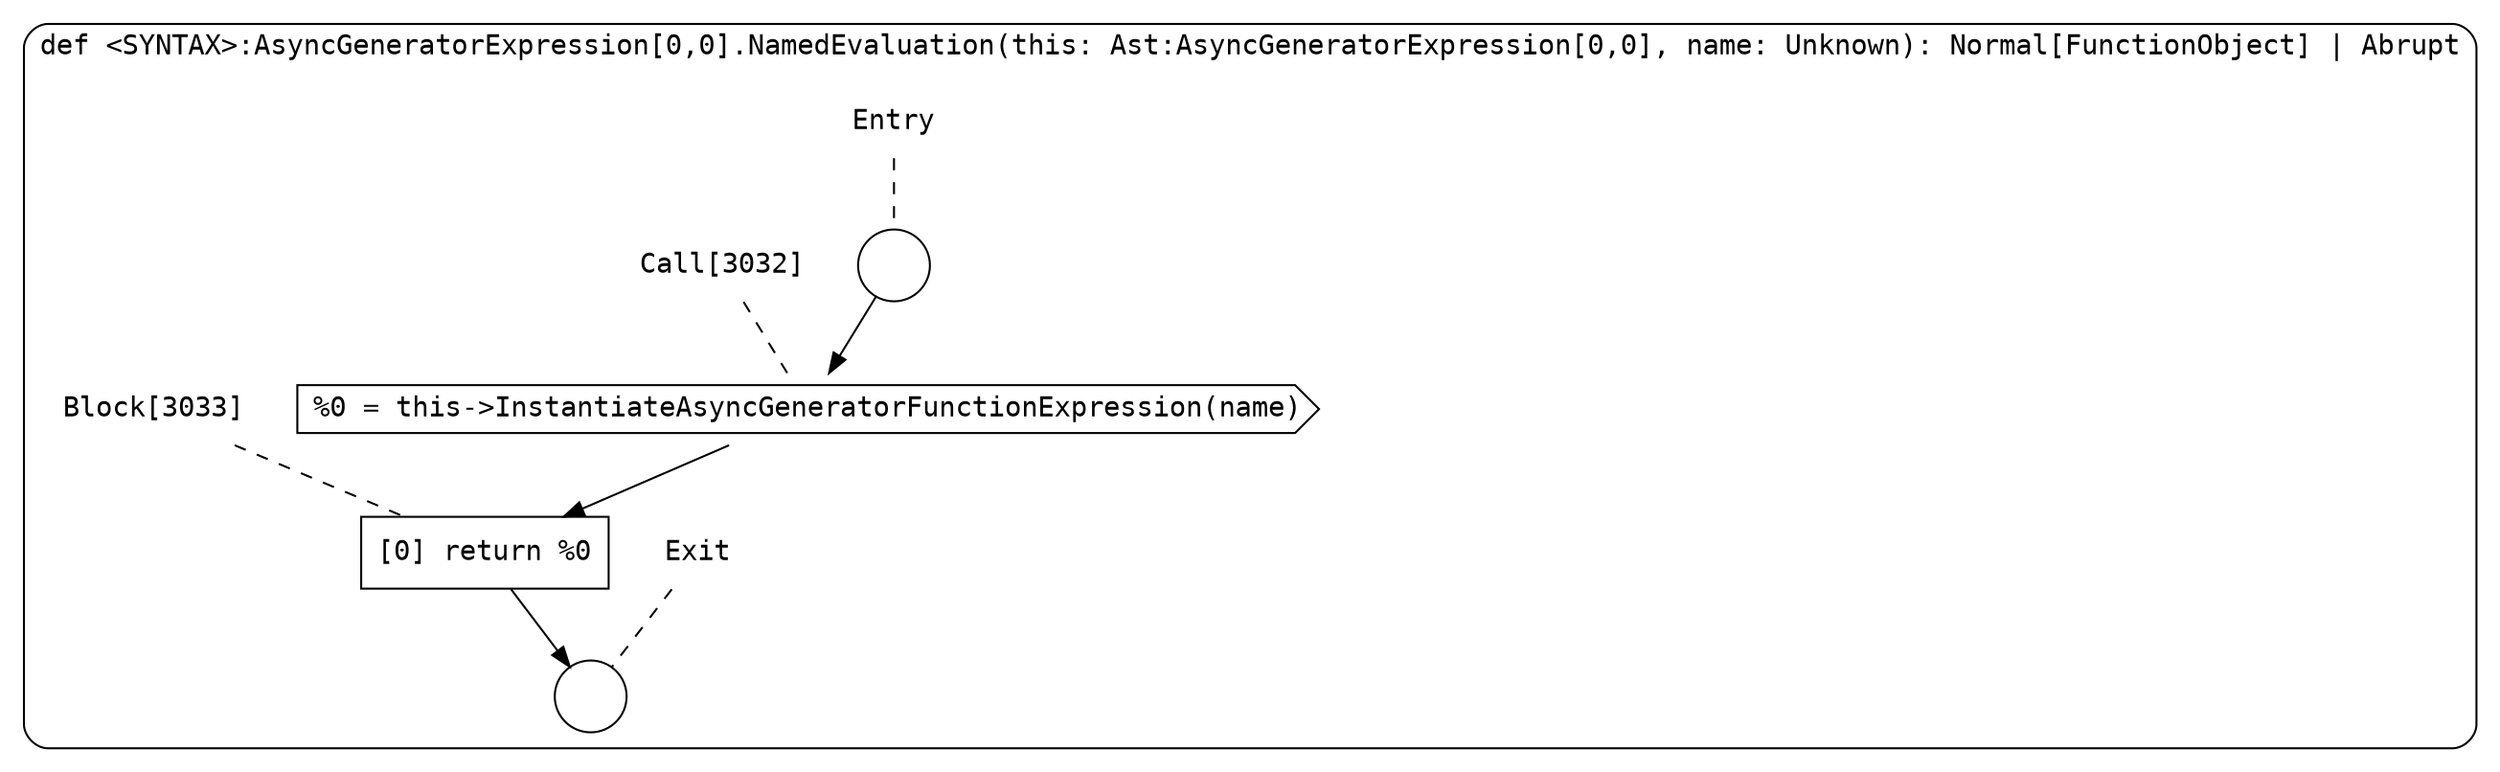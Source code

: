 digraph {
  graph [fontname = "Consolas"]
  node [fontname = "Consolas"]
  edge [fontname = "Consolas"]
  subgraph cluster786 {
    label = "def <SYNTAX>:AsyncGeneratorExpression[0,0].NamedEvaluation(this: Ast:AsyncGeneratorExpression[0,0], name: Unknown): Normal[FunctionObject] | Abrupt"
    style = rounded
    cluster786_entry_name [shape=none, label=<<font color="black">Entry</font>>]
    cluster786_entry_name -> cluster786_entry [arrowhead=none, color="black", style=dashed]
    cluster786_entry [shape=circle label=" " color="black" fillcolor="white" style=filled]
    cluster786_entry -> node3032 [color="black"]
    cluster786_exit_name [shape=none, label=<<font color="black">Exit</font>>]
    cluster786_exit_name -> cluster786_exit [arrowhead=none, color="black", style=dashed]
    cluster786_exit [shape=circle label=" " color="black" fillcolor="white" style=filled]
    node3032_name [shape=none, label=<<font color="black">Call[3032]</font>>]
    node3032_name -> node3032 [arrowhead=none, color="black", style=dashed]
    node3032 [shape=cds, label=<<font color="black">%0 = this-&gt;InstantiateAsyncGeneratorFunctionExpression(name)</font>> color="black" fillcolor="white", style=filled]
    node3032 -> node3033 [color="black"]
    node3033_name [shape=none, label=<<font color="black">Block[3033]</font>>]
    node3033_name -> node3033 [arrowhead=none, color="black", style=dashed]
    node3033 [shape=box, label=<<font color="black">[0] return %0<BR ALIGN="LEFT"/></font>> color="black" fillcolor="white", style=filled]
    node3033 -> cluster786_exit [color="black"]
  }
}
